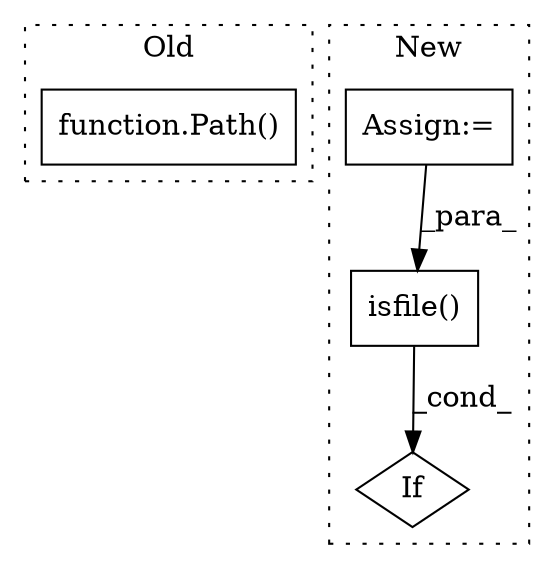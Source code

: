 digraph G {
subgraph cluster0 {
1 [label="function.Path()" a="75" s="59740,59770" l="5,1" shape="box"];
label = "Old";
style="dotted";
}
subgraph cluster1 {
2 [label="isfile()" a="75" s="59308,59341" l="10,1" shape="box"];
3 [label="If" a="96" s="59272" l="3" shape="diamond"];
4 [label="Assign:=" a="68" s="59045" l="3" shape="box"];
label = "New";
style="dotted";
}
2 -> 3 [label="_cond_"];
4 -> 2 [label="_para_"];
}
